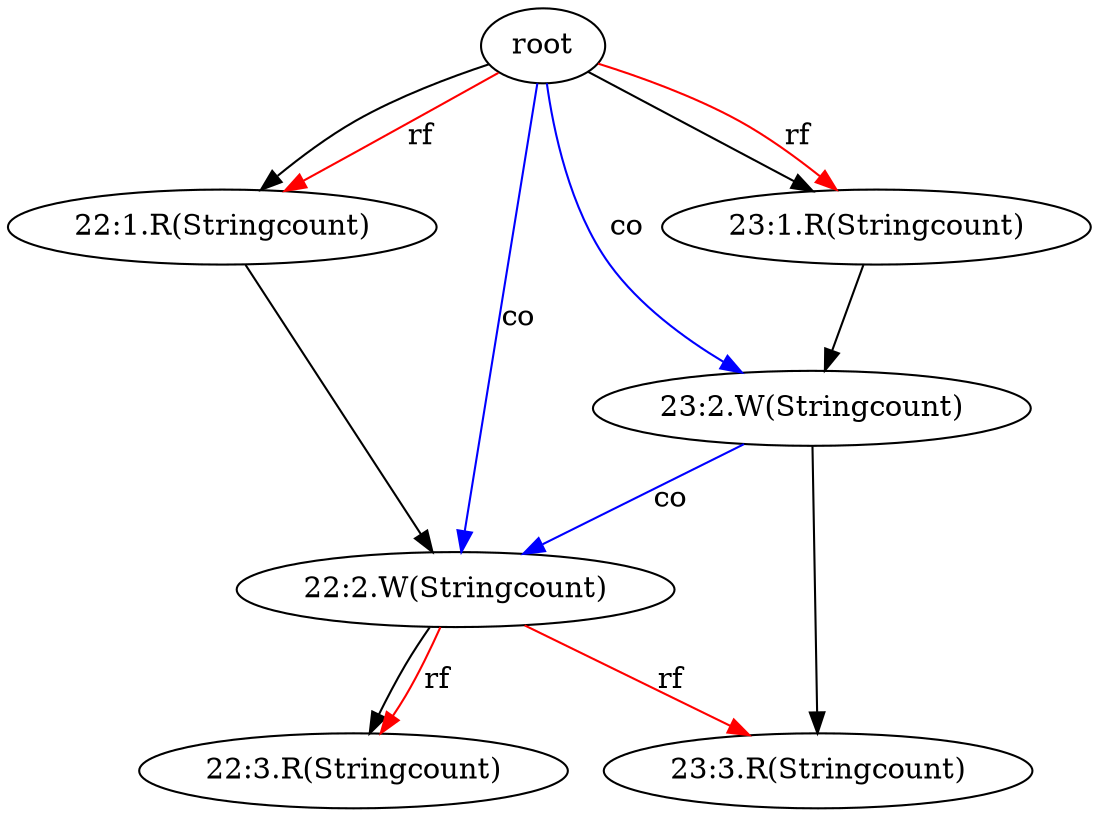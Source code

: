 digraph {
221 [label="22:1.R(Stringcount)"]
root -> 221;
root -> 221[color=red, label="rf"];
231 [label="23:1.R(Stringcount)"]
root -> 231;
root -> 231[color=red, label="rf"];
222 [label="22:2.W(Stringcount)"]
221 -> 222;
223 [label="22:3.R(Stringcount)"]
222 -> 223;
222 -> 223[color=red, label="rf"];
232 [label="23:2.W(Stringcount)"]
231 -> 232;
233 [label="23:3.R(Stringcount)"]
232 -> 233;
222 -> 233[color=red, label="rf"];
root -> 222[color=blue, label="co"];
root -> 232[color=blue, label="co"];
232 -> 222[color=blue, label="co"];
}
